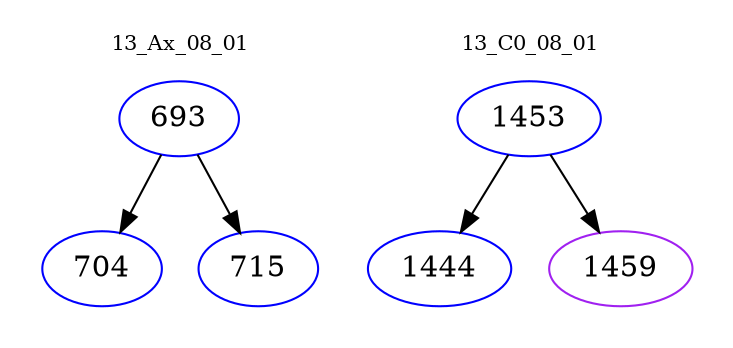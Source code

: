 digraph{
subgraph cluster_0 {
color = white
label = "13_Ax_08_01";
fontsize=10;
T0_693 [label="693", color="blue"]
T0_693 -> T0_704 [color="black"]
T0_704 [label="704", color="blue"]
T0_693 -> T0_715 [color="black"]
T0_715 [label="715", color="blue"]
}
subgraph cluster_1 {
color = white
label = "13_C0_08_01";
fontsize=10;
T1_1453 [label="1453", color="blue"]
T1_1453 -> T1_1444 [color="black"]
T1_1444 [label="1444", color="blue"]
T1_1453 -> T1_1459 [color="black"]
T1_1459 [label="1459", color="purple"]
}
}
